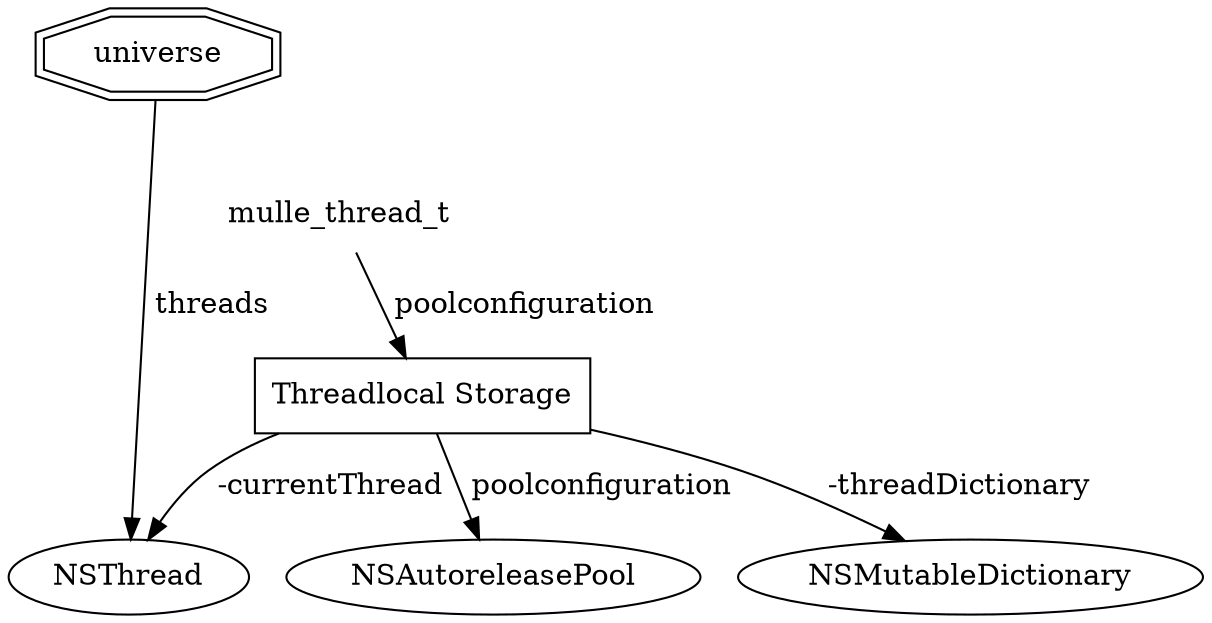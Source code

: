 digraph G {
   "universe" [ shape="doubleoctagon" ]

   "universe" -> "NSThread"  [label=" threads"]

   "universe" -> "mulle_thread_t" [ style="invis" ]

   "mulle_thread_t"      [ shape="none" ]
   "Threadlocal Storage" [ shape="box" ]
   "mulle_thread_t" -> "Threadlocal Storage" -> "NSAutoreleasePool"    [ label=" poolconfiguration" ]
                       "Threadlocal Storage" -> "NSThread"             [ label=" -currentThread" ]
                       "Threadlocal Storage" -> "NSMutableDictionary"  [ label=" -threadDictionary" ]
}